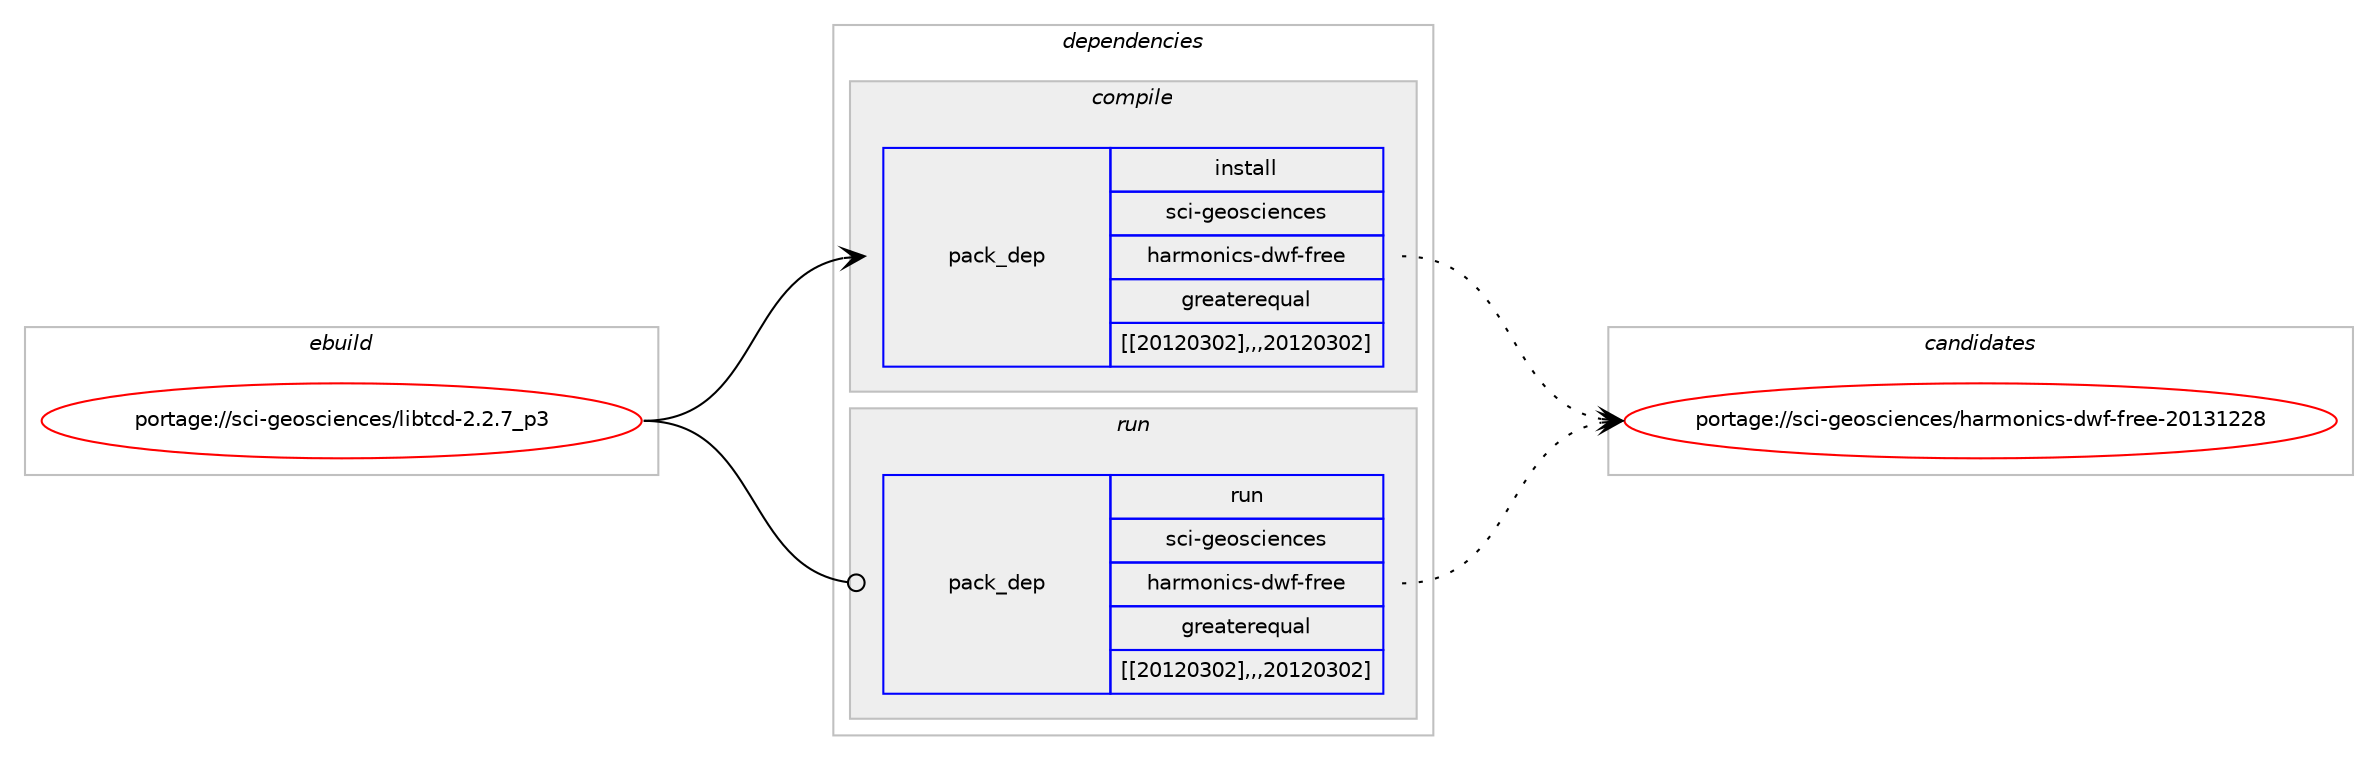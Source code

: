 digraph prolog {

# *************
# Graph options
# *************

newrank=true;
concentrate=true;
compound=true;
graph [rankdir=LR,fontname=Helvetica,fontsize=10,ranksep=1.5];#, ranksep=2.5, nodesep=0.2];
edge  [arrowhead=vee];
node  [fontname=Helvetica,fontsize=10];

# **********
# The ebuild
# **********

subgraph cluster_leftcol {
color=gray;
label=<<i>ebuild</i>>;
id [label="portage://sci-geosciences/libtcd-2.2.7_p3", color=red, width=4, href="../sci-geosciences/libtcd-2.2.7_p3.svg"];
}

# ****************
# The dependencies
# ****************

subgraph cluster_midcol {
color=gray;
label=<<i>dependencies</i>>;
subgraph cluster_compile {
fillcolor="#eeeeee";
style=filled;
label=<<i>compile</i>>;
subgraph pack488 {
dependency619 [label=<<TABLE BORDER="0" CELLBORDER="1" CELLSPACING="0" CELLPADDING="4" WIDTH="220"><TR><TD ROWSPAN="6" CELLPADDING="30">pack_dep</TD></TR><TR><TD WIDTH="110">install</TD></TR><TR><TD>sci-geosciences</TD></TR><TR><TD>harmonics-dwf-free</TD></TR><TR><TD>greaterequal</TD></TR><TR><TD>[[20120302],,,20120302]</TD></TR></TABLE>>, shape=none, color=blue];
}
id:e -> dependency619:w [weight=20,style="solid",arrowhead="vee"];
}
subgraph cluster_compileandrun {
fillcolor="#eeeeee";
style=filled;
label=<<i>compile and run</i>>;
}
subgraph cluster_run {
fillcolor="#eeeeee";
style=filled;
label=<<i>run</i>>;
subgraph pack489 {
dependency620 [label=<<TABLE BORDER="0" CELLBORDER="1" CELLSPACING="0" CELLPADDING="4" WIDTH="220"><TR><TD ROWSPAN="6" CELLPADDING="30">pack_dep</TD></TR><TR><TD WIDTH="110">run</TD></TR><TR><TD>sci-geosciences</TD></TR><TR><TD>harmonics-dwf-free</TD></TR><TR><TD>greaterequal</TD></TR><TR><TD>[[20120302],,,20120302]</TD></TR></TABLE>>, shape=none, color=blue];
}
id:e -> dependency620:w [weight=20,style="solid",arrowhead="odot"];
}
}

# **************
# The candidates
# **************

subgraph cluster_choices {
rank=same;
color=gray;
label=<<i>candidates</i>>;

subgraph choice488 {
color=black;
nodesep=1;
choice115991054510310111111599105101110991011154710497114109111110105991154510011910245102114101101455048495149505056 [label="portage://sci-geosciences/harmonics-dwf-free-20131228", color=red, width=4,href="../sci-geosciences/harmonics-dwf-free-20131228.svg"];
dependency619:e -> choice115991054510310111111599105101110991011154710497114109111110105991154510011910245102114101101455048495149505056:w [style=dotted,weight="100"];
}
subgraph choice489 {
color=black;
nodesep=1;
choice115991054510310111111599105101110991011154710497114109111110105991154510011910245102114101101455048495149505056 [label="portage://sci-geosciences/harmonics-dwf-free-20131228", color=red, width=4,href="../sci-geosciences/harmonics-dwf-free-20131228.svg"];
dependency620:e -> choice115991054510310111111599105101110991011154710497114109111110105991154510011910245102114101101455048495149505056:w [style=dotted,weight="100"];
}
}

}
